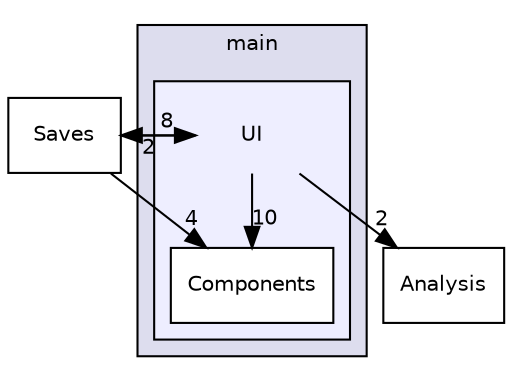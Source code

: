 digraph "/mnt/files/scripts/CircuitTester/src/main/UI" {
  compound=true
  node [ fontsize="10", fontname="Helvetica"];
  edge [ labelfontsize="10", labelfontname="Helvetica"];
  subgraph clusterdir_5eb159725f84c66aafd839904a4acdd0 {
    graph [ bgcolor="#ddddee", pencolor="black", label="main" fontname="Helvetica", fontsize="10", URL="dir_5eb159725f84c66aafd839904a4acdd0.html"]
  subgraph clusterdir_3d25aac22c9fc9d80d70c48377432879 {
    graph [ bgcolor="#eeeeff", pencolor="black", label="" URL="dir_3d25aac22c9fc9d80d70c48377432879.html"];
    dir_3d25aac22c9fc9d80d70c48377432879 [shape=plaintext label="UI"];
    dir_f4520b6b56fd0f6adf0d2717d2837f3f [shape=box label="Components" color="black" fillcolor="white" style="filled" URL="dir_f4520b6b56fd0f6adf0d2717d2837f3f.html"];
  }
  }
  dir_40143863451d5a7140d32d85b727cbb4 [shape=box label="Analysis" URL="dir_40143863451d5a7140d32d85b727cbb4.html"];
  dir_0792a320b46247d8145b24c360bd956d [shape=box label="Saves" URL="dir_0792a320b46247d8145b24c360bd956d.html"];
  dir_3d25aac22c9fc9d80d70c48377432879->dir_f4520b6b56fd0f6adf0d2717d2837f3f [headlabel="10", labeldistance=1.5 headhref="dir_000005_000006.html"];
  dir_3d25aac22c9fc9d80d70c48377432879->dir_40143863451d5a7140d32d85b727cbb4 [headlabel="2", labeldistance=1.5 headhref="dir_000005_000002.html"];
  dir_3d25aac22c9fc9d80d70c48377432879->dir_0792a320b46247d8145b24c360bd956d [headlabel="2", labeldistance=1.5 headhref="dir_000005_000004.html"];
  dir_0792a320b46247d8145b24c360bd956d->dir_f4520b6b56fd0f6adf0d2717d2837f3f [headlabel="4", labeldistance=1.5 headhref="dir_000004_000006.html"];
  dir_0792a320b46247d8145b24c360bd956d->dir_3d25aac22c9fc9d80d70c48377432879 [headlabel="8", labeldistance=1.5 headhref="dir_000004_000005.html"];
}
